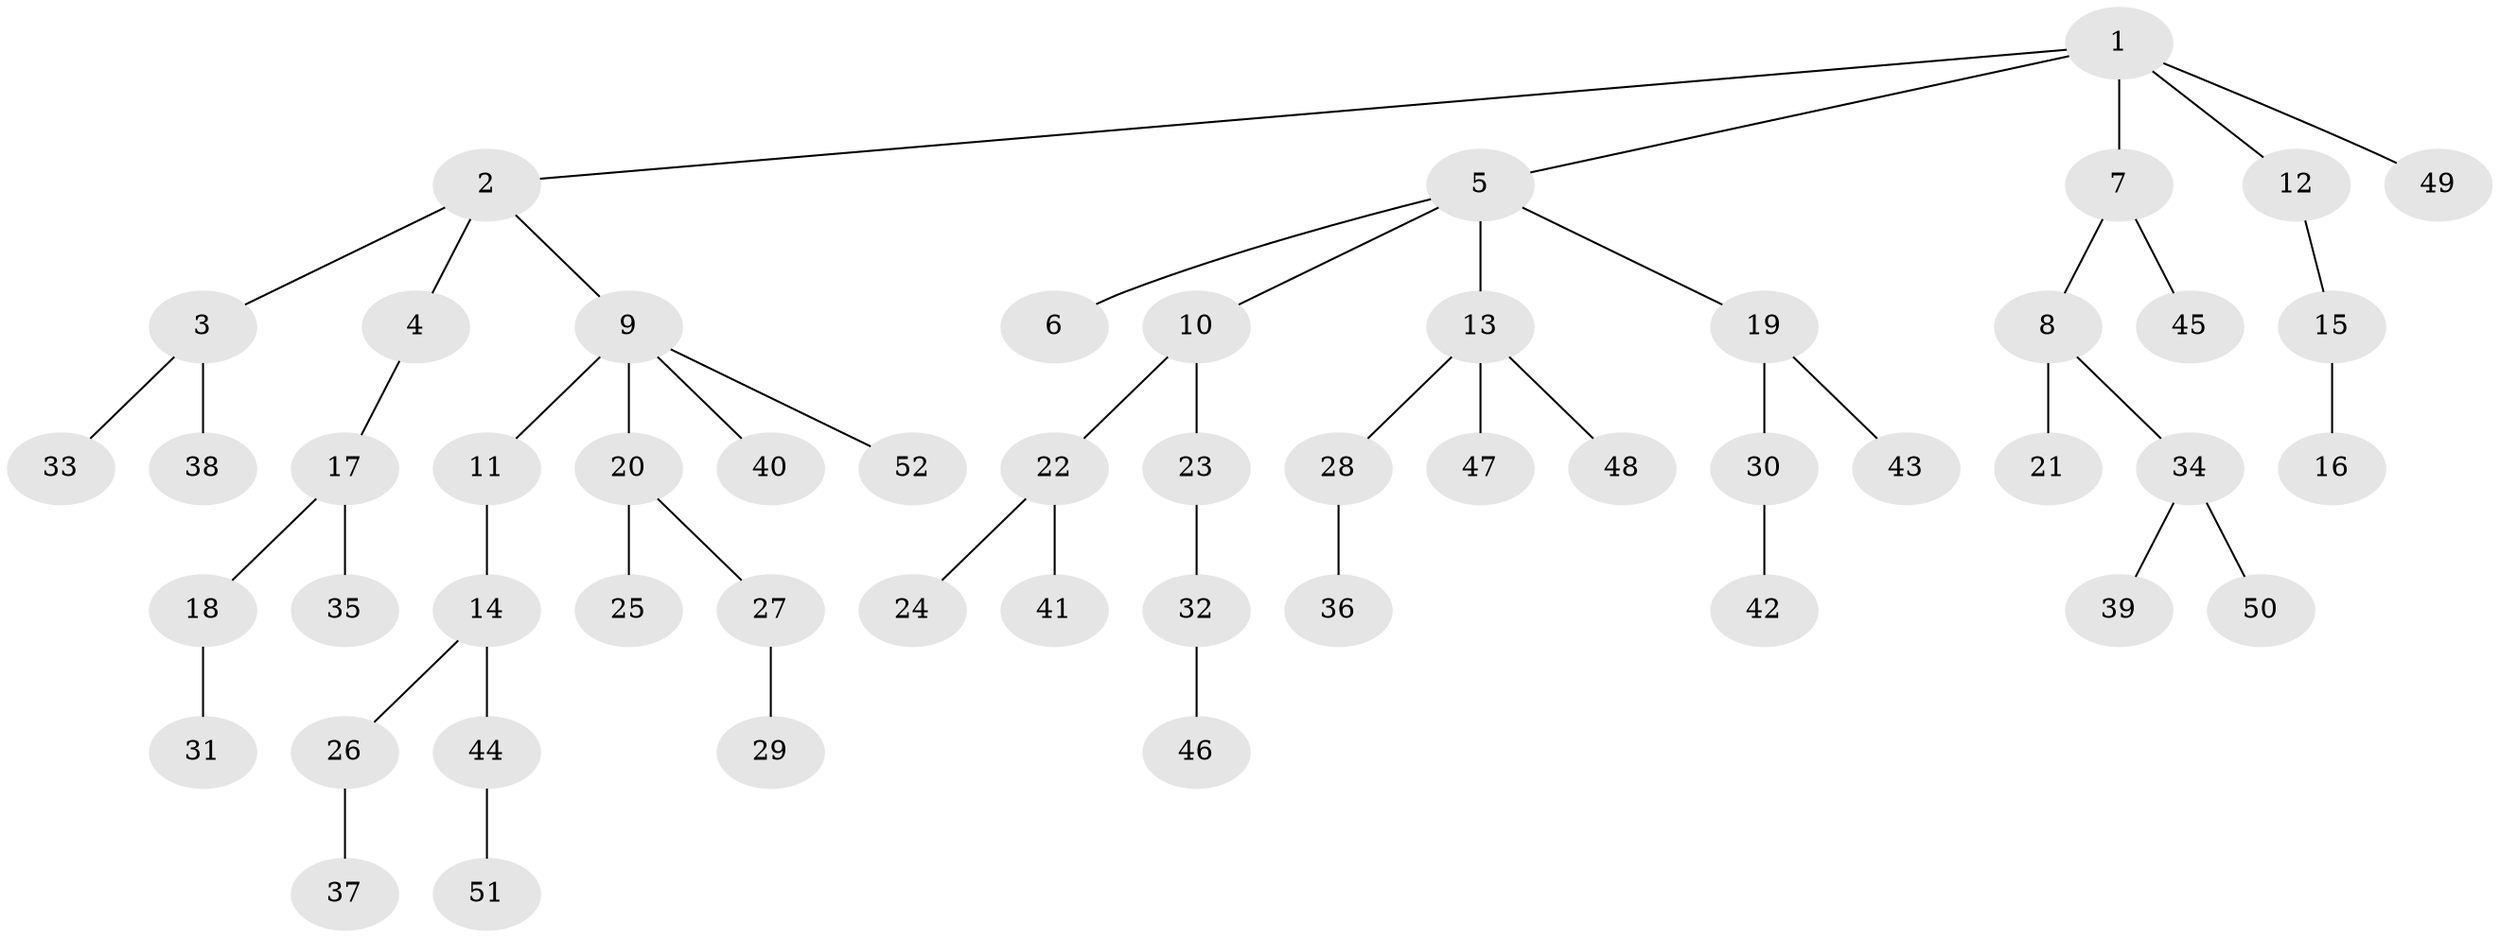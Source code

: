 // original degree distribution, {5: 0.058823529411764705, 4: 0.09803921568627451, 3: 0.08823529411764706, 2: 0.22549019607843138, 6: 0.00980392156862745, 1: 0.5196078431372549}
// Generated by graph-tools (version 1.1) at 2025/36/03/09/25 02:36:43]
// undirected, 52 vertices, 51 edges
graph export_dot {
graph [start="1"]
  node [color=gray90,style=filled];
  1;
  2;
  3;
  4;
  5;
  6;
  7;
  8;
  9;
  10;
  11;
  12;
  13;
  14;
  15;
  16;
  17;
  18;
  19;
  20;
  21;
  22;
  23;
  24;
  25;
  26;
  27;
  28;
  29;
  30;
  31;
  32;
  33;
  34;
  35;
  36;
  37;
  38;
  39;
  40;
  41;
  42;
  43;
  44;
  45;
  46;
  47;
  48;
  49;
  50;
  51;
  52;
  1 -- 2 [weight=1.0];
  1 -- 5 [weight=1.0];
  1 -- 7 [weight=1.0];
  1 -- 12 [weight=1.0];
  1 -- 49 [weight=1.0];
  2 -- 3 [weight=1.0];
  2 -- 4 [weight=1.0];
  2 -- 9 [weight=1.0];
  3 -- 33 [weight=1.0];
  3 -- 38 [weight=1.0];
  4 -- 17 [weight=1.0];
  5 -- 6 [weight=1.0];
  5 -- 10 [weight=1.0];
  5 -- 13 [weight=1.0];
  5 -- 19 [weight=1.0];
  7 -- 8 [weight=1.0];
  7 -- 45 [weight=1.0];
  8 -- 21 [weight=1.0];
  8 -- 34 [weight=1.0];
  9 -- 11 [weight=1.0];
  9 -- 20 [weight=1.0];
  9 -- 40 [weight=1.0];
  9 -- 52 [weight=1.0];
  10 -- 22 [weight=1.0];
  10 -- 23 [weight=3.0];
  11 -- 14 [weight=1.0];
  12 -- 15 [weight=2.0];
  13 -- 28 [weight=1.0];
  13 -- 47 [weight=1.0];
  13 -- 48 [weight=1.0];
  14 -- 26 [weight=1.0];
  14 -- 44 [weight=3.0];
  15 -- 16 [weight=1.0];
  17 -- 18 [weight=1.0];
  17 -- 35 [weight=1.0];
  18 -- 31 [weight=3.0];
  19 -- 30 [weight=1.0];
  19 -- 43 [weight=1.0];
  20 -- 25 [weight=1.0];
  20 -- 27 [weight=3.0];
  22 -- 24 [weight=1.0];
  22 -- 41 [weight=1.0];
  23 -- 32 [weight=1.0];
  26 -- 37 [weight=1.0];
  27 -- 29 [weight=1.0];
  28 -- 36 [weight=1.0];
  30 -- 42 [weight=1.0];
  32 -- 46 [weight=1.0];
  34 -- 39 [weight=1.0];
  34 -- 50 [weight=1.0];
  44 -- 51 [weight=1.0];
}
